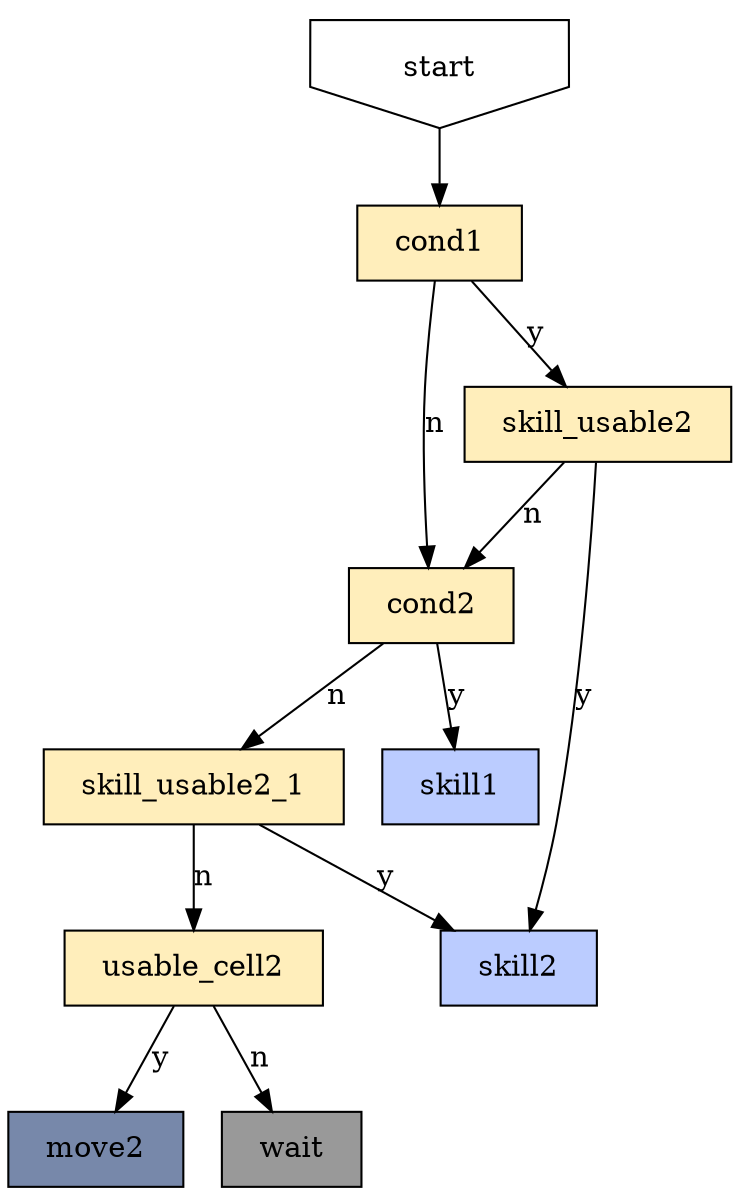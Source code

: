 digraph {
	fixedsize=true;
	concentrate=true;
	node [shape=rect margin="0.25,0.125"];
	start [shape=invhouse];

	node [style=filled fillcolor="#FFEEBB"]; # cond
	cond1 [tooltip="pos?pos=front"]; # is current position front?
	cond2 [tooltip="alive?who=team"]; # is team alive
	skill_usable2 [tooltip="check?type=skill&slot=2&kind=usable"]; # active 2 usable
	skill_usable2_1 [tooltip="check?type=skill&slot=2&kind=usable"]; # active 2 usable
	usable_cell2 [tooltip="check?type=skill&slot=2&kind=movable"]; # is cell exists that can use active 2

	node [fillcolor="#BBCCFF"];
	skill1 [tooltip="skill?slot=1&target=flying"]; # use active 1 to backend
	skill2 [tooltip="skill?slot=2&target=flying"]; # use active 2 to flying first

	node [fillcolor="#7788aa"];
	move2 [tooltip="move?slot=2"]; # move to cell that can use active 2
	wait [tooltip="wait" fillcolor="#999999"]; # wait

	start -> cond1;

	cond1 -> skill_usable2 [label="y"];
	cond1 -> cond2 [label="n"];

	skill_usable2 -> skill2 [label="y"];
	skill_usable2 -> cond2 [label="n"];

	# SubProcess
	cond2 -> skill1 [label="y"];
	cond2 -> skill_usable2_1 [label="n"];

	skill_usable2_1 -> skill2 [label="y"];
	skill_usable2_1 -> usable_cell2 [label="n"];

	usable_cell2 -> move2 [label="y"];
	usable_cell2 -> wait [label="n"];
}